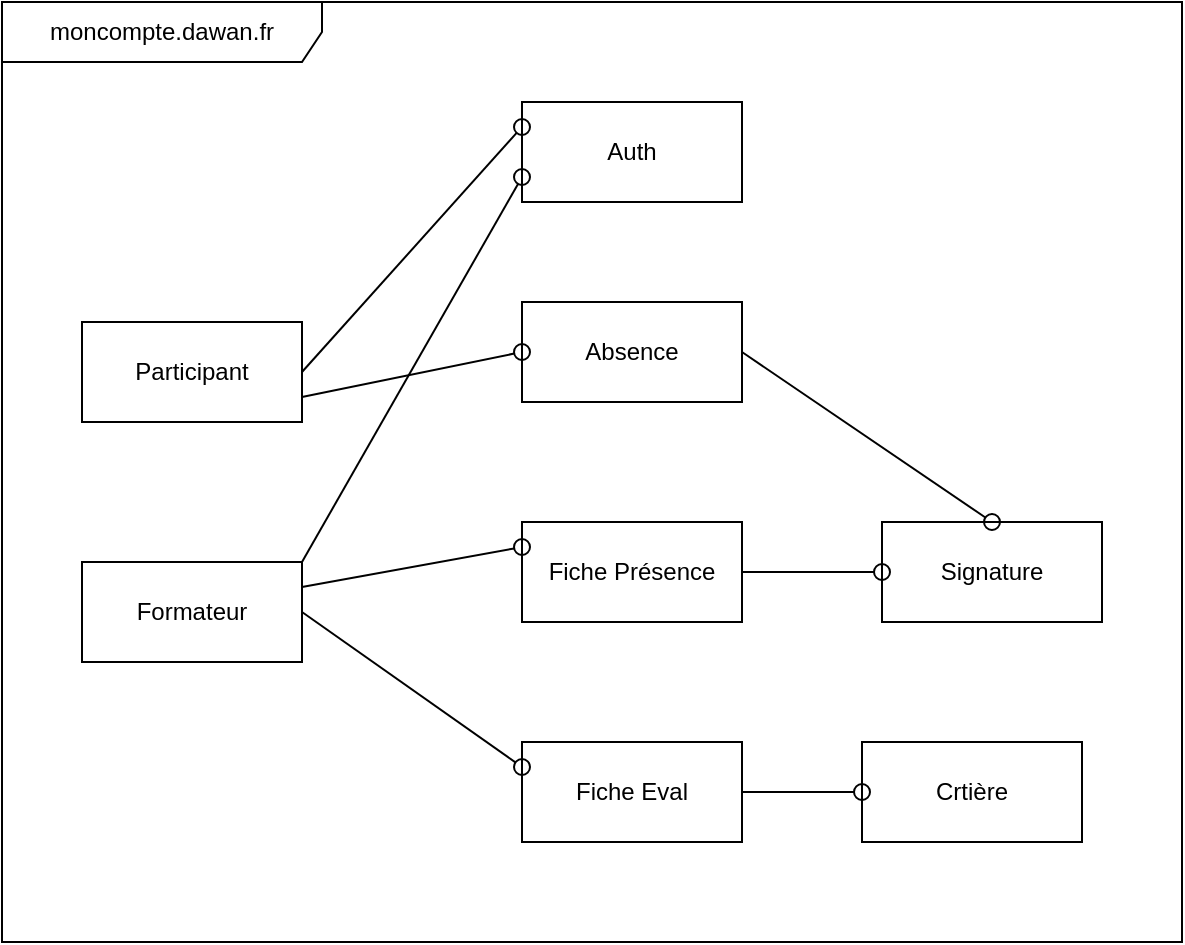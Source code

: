<mxfile version="28.2.7">
  <diagram name="Page-1" id="89xXIWMPDWdY5yrI6WPq">
    <mxGraphModel dx="1064" dy="605" grid="1" gridSize="10" guides="1" tooltips="1" connect="1" arrows="1" fold="1" page="1" pageScale="1" pageWidth="827" pageHeight="1169" math="0" shadow="0">
      <root>
        <mxCell id="0" />
        <mxCell id="1" parent="0" />
        <mxCell id="FNHXN5gUOuqcqyS2Xem4-37" value="moncompte.dawan.fr" style="shape=umlFrame;whiteSpace=wrap;html=1;pointerEvents=0;recursiveResize=0;container=1;collapsible=0;width=160;" vertex="1" parent="1">
          <mxGeometry x="170" y="70" width="590" height="470" as="geometry" />
        </mxCell>
        <mxCell id="FNHXN5gUOuqcqyS2Xem4-38" value="Participant" style="html=1;whiteSpace=wrap;" vertex="1" parent="FNHXN5gUOuqcqyS2Xem4-37">
          <mxGeometry x="40" y="160" width="110" height="50" as="geometry" />
        </mxCell>
        <mxCell id="FNHXN5gUOuqcqyS2Xem4-39" value="Formateur" style="html=1;whiteSpace=wrap;" vertex="1" parent="FNHXN5gUOuqcqyS2Xem4-37">
          <mxGeometry x="40" y="280" width="110" height="50" as="geometry" />
        </mxCell>
        <mxCell id="FNHXN5gUOuqcqyS2Xem4-40" value="Auth" style="html=1;whiteSpace=wrap;" vertex="1" parent="FNHXN5gUOuqcqyS2Xem4-37">
          <mxGeometry x="260" y="50" width="110" height="50" as="geometry" />
        </mxCell>
        <mxCell id="FNHXN5gUOuqcqyS2Xem4-41" value="Fiche Présence" style="html=1;whiteSpace=wrap;" vertex="1" parent="FNHXN5gUOuqcqyS2Xem4-37">
          <mxGeometry x="260" y="260" width="110" height="50" as="geometry" />
        </mxCell>
        <mxCell id="FNHXN5gUOuqcqyS2Xem4-42" value="Fiche Eval" style="html=1;whiteSpace=wrap;" vertex="1" parent="FNHXN5gUOuqcqyS2Xem4-37">
          <mxGeometry x="260" y="370" width="110" height="50" as="geometry" />
        </mxCell>
        <mxCell id="FNHXN5gUOuqcqyS2Xem4-43" value="Signature" style="html=1;whiteSpace=wrap;" vertex="1" parent="FNHXN5gUOuqcqyS2Xem4-37">
          <mxGeometry x="440" y="260" width="110" height="50" as="geometry" />
        </mxCell>
        <mxCell id="FNHXN5gUOuqcqyS2Xem4-44" value="Absence" style="html=1;whiteSpace=wrap;" vertex="1" parent="FNHXN5gUOuqcqyS2Xem4-37">
          <mxGeometry x="260" y="150" width="110" height="50" as="geometry" />
        </mxCell>
        <mxCell id="FNHXN5gUOuqcqyS2Xem4-45" value="Crtière" style="html=1;whiteSpace=wrap;" vertex="1" parent="FNHXN5gUOuqcqyS2Xem4-37">
          <mxGeometry x="430" y="370" width="110" height="50" as="geometry" />
        </mxCell>
        <mxCell id="FNHXN5gUOuqcqyS2Xem4-47" value="" style="html=1;verticalAlign=bottom;labelBackgroundColor=none;endArrow=oval;endFill=0;endSize=8;rounded=0;entryX=0;entryY=0.25;entryDx=0;entryDy=0;exitX=1;exitY=0.5;exitDx=0;exitDy=0;" edge="1" parent="FNHXN5gUOuqcqyS2Xem4-37" source="FNHXN5gUOuqcqyS2Xem4-38" target="FNHXN5gUOuqcqyS2Xem4-40">
          <mxGeometry width="160" relative="1" as="geometry">
            <mxPoint x="160" y="180" as="sourcePoint" />
            <mxPoint x="320" y="180" as="targetPoint" />
          </mxGeometry>
        </mxCell>
        <mxCell id="FNHXN5gUOuqcqyS2Xem4-48" value="" style="html=1;verticalAlign=bottom;labelBackgroundColor=none;endArrow=oval;endFill=0;endSize=8;rounded=0;entryX=0;entryY=0.75;entryDx=0;entryDy=0;exitX=1;exitY=0;exitDx=0;exitDy=0;" edge="1" parent="FNHXN5gUOuqcqyS2Xem4-37" source="FNHXN5gUOuqcqyS2Xem4-39" target="FNHXN5gUOuqcqyS2Xem4-40">
          <mxGeometry width="160" relative="1" as="geometry">
            <mxPoint x="170" y="192" as="sourcePoint" />
            <mxPoint x="280" y="170" as="targetPoint" />
          </mxGeometry>
        </mxCell>
        <mxCell id="FNHXN5gUOuqcqyS2Xem4-49" value="" style="html=1;verticalAlign=bottom;labelBackgroundColor=none;endArrow=oval;endFill=0;endSize=8;rounded=0;entryX=0;entryY=0.5;entryDx=0;entryDy=0;exitX=1;exitY=0.75;exitDx=0;exitDy=0;" edge="1" parent="FNHXN5gUOuqcqyS2Xem4-37" source="FNHXN5gUOuqcqyS2Xem4-38" target="FNHXN5gUOuqcqyS2Xem4-44">
          <mxGeometry width="160" relative="1" as="geometry">
            <mxPoint x="190" y="192" as="sourcePoint" />
            <mxPoint x="300" y="170" as="targetPoint" />
          </mxGeometry>
        </mxCell>
        <mxCell id="FNHXN5gUOuqcqyS2Xem4-50" value="" style="html=1;verticalAlign=bottom;labelBackgroundColor=none;endArrow=oval;endFill=0;endSize=8;rounded=0;entryX=0.5;entryY=0;entryDx=0;entryDy=0;exitX=1;exitY=0.5;exitDx=0;exitDy=0;" edge="1" parent="FNHXN5gUOuqcqyS2Xem4-37" source="FNHXN5gUOuqcqyS2Xem4-44" target="FNHXN5gUOuqcqyS2Xem4-43">
          <mxGeometry width="160" relative="1" as="geometry">
            <mxPoint x="230" y="193" as="sourcePoint" />
            <mxPoint x="340" y="170" as="targetPoint" />
          </mxGeometry>
        </mxCell>
        <mxCell id="FNHXN5gUOuqcqyS2Xem4-51" value="" style="html=1;verticalAlign=bottom;labelBackgroundColor=none;endArrow=oval;endFill=0;endSize=8;rounded=0;entryX=0;entryY=0.25;entryDx=0;entryDy=0;exitX=1;exitY=0.25;exitDx=0;exitDy=0;" edge="1" parent="FNHXN5gUOuqcqyS2Xem4-37" source="FNHXN5gUOuqcqyS2Xem4-39" target="FNHXN5gUOuqcqyS2Xem4-41">
          <mxGeometry width="160" relative="1" as="geometry">
            <mxPoint x="450" y="230" as="sourcePoint" />
            <mxPoint x="575" y="315" as="targetPoint" />
          </mxGeometry>
        </mxCell>
        <mxCell id="FNHXN5gUOuqcqyS2Xem4-52" value="" style="html=1;verticalAlign=bottom;labelBackgroundColor=none;endArrow=oval;endFill=0;endSize=8;rounded=0;exitX=1;exitY=0.5;exitDx=0;exitDy=0;entryX=0;entryY=0.25;entryDx=0;entryDy=0;" edge="1" parent="FNHXN5gUOuqcqyS2Xem4-37" source="FNHXN5gUOuqcqyS2Xem4-39" target="FNHXN5gUOuqcqyS2Xem4-42">
          <mxGeometry width="160" relative="1" as="geometry">
            <mxPoint x="30" y="330" as="sourcePoint" />
            <mxPoint x="140" y="310" as="targetPoint" />
          </mxGeometry>
        </mxCell>
        <mxCell id="FNHXN5gUOuqcqyS2Xem4-53" value="" style="html=1;verticalAlign=bottom;labelBackgroundColor=none;endArrow=oval;endFill=0;endSize=8;rounded=0;entryX=0;entryY=0.5;entryDx=0;entryDy=0;exitX=1;exitY=0.5;exitDx=0;exitDy=0;" edge="1" parent="FNHXN5gUOuqcqyS2Xem4-37" source="FNHXN5gUOuqcqyS2Xem4-41" target="FNHXN5gUOuqcqyS2Xem4-43">
          <mxGeometry width="160" relative="1" as="geometry">
            <mxPoint x="200" y="300" as="sourcePoint" />
            <mxPoint x="310" y="280" as="targetPoint" />
          </mxGeometry>
        </mxCell>
        <mxCell id="FNHXN5gUOuqcqyS2Xem4-54" value="" style="html=1;verticalAlign=bottom;labelBackgroundColor=none;endArrow=oval;endFill=0;endSize=8;rounded=0;entryX=0;entryY=0.5;entryDx=0;entryDy=0;exitX=1;exitY=0.5;exitDx=0;exitDy=0;" edge="1" parent="FNHXN5gUOuqcqyS2Xem4-37" source="FNHXN5gUOuqcqyS2Xem4-42" target="FNHXN5gUOuqcqyS2Xem4-45">
          <mxGeometry width="160" relative="1" as="geometry">
            <mxPoint x="390" y="280" as="sourcePoint" />
            <mxPoint x="460" y="280" as="targetPoint" />
          </mxGeometry>
        </mxCell>
      </root>
    </mxGraphModel>
  </diagram>
</mxfile>
